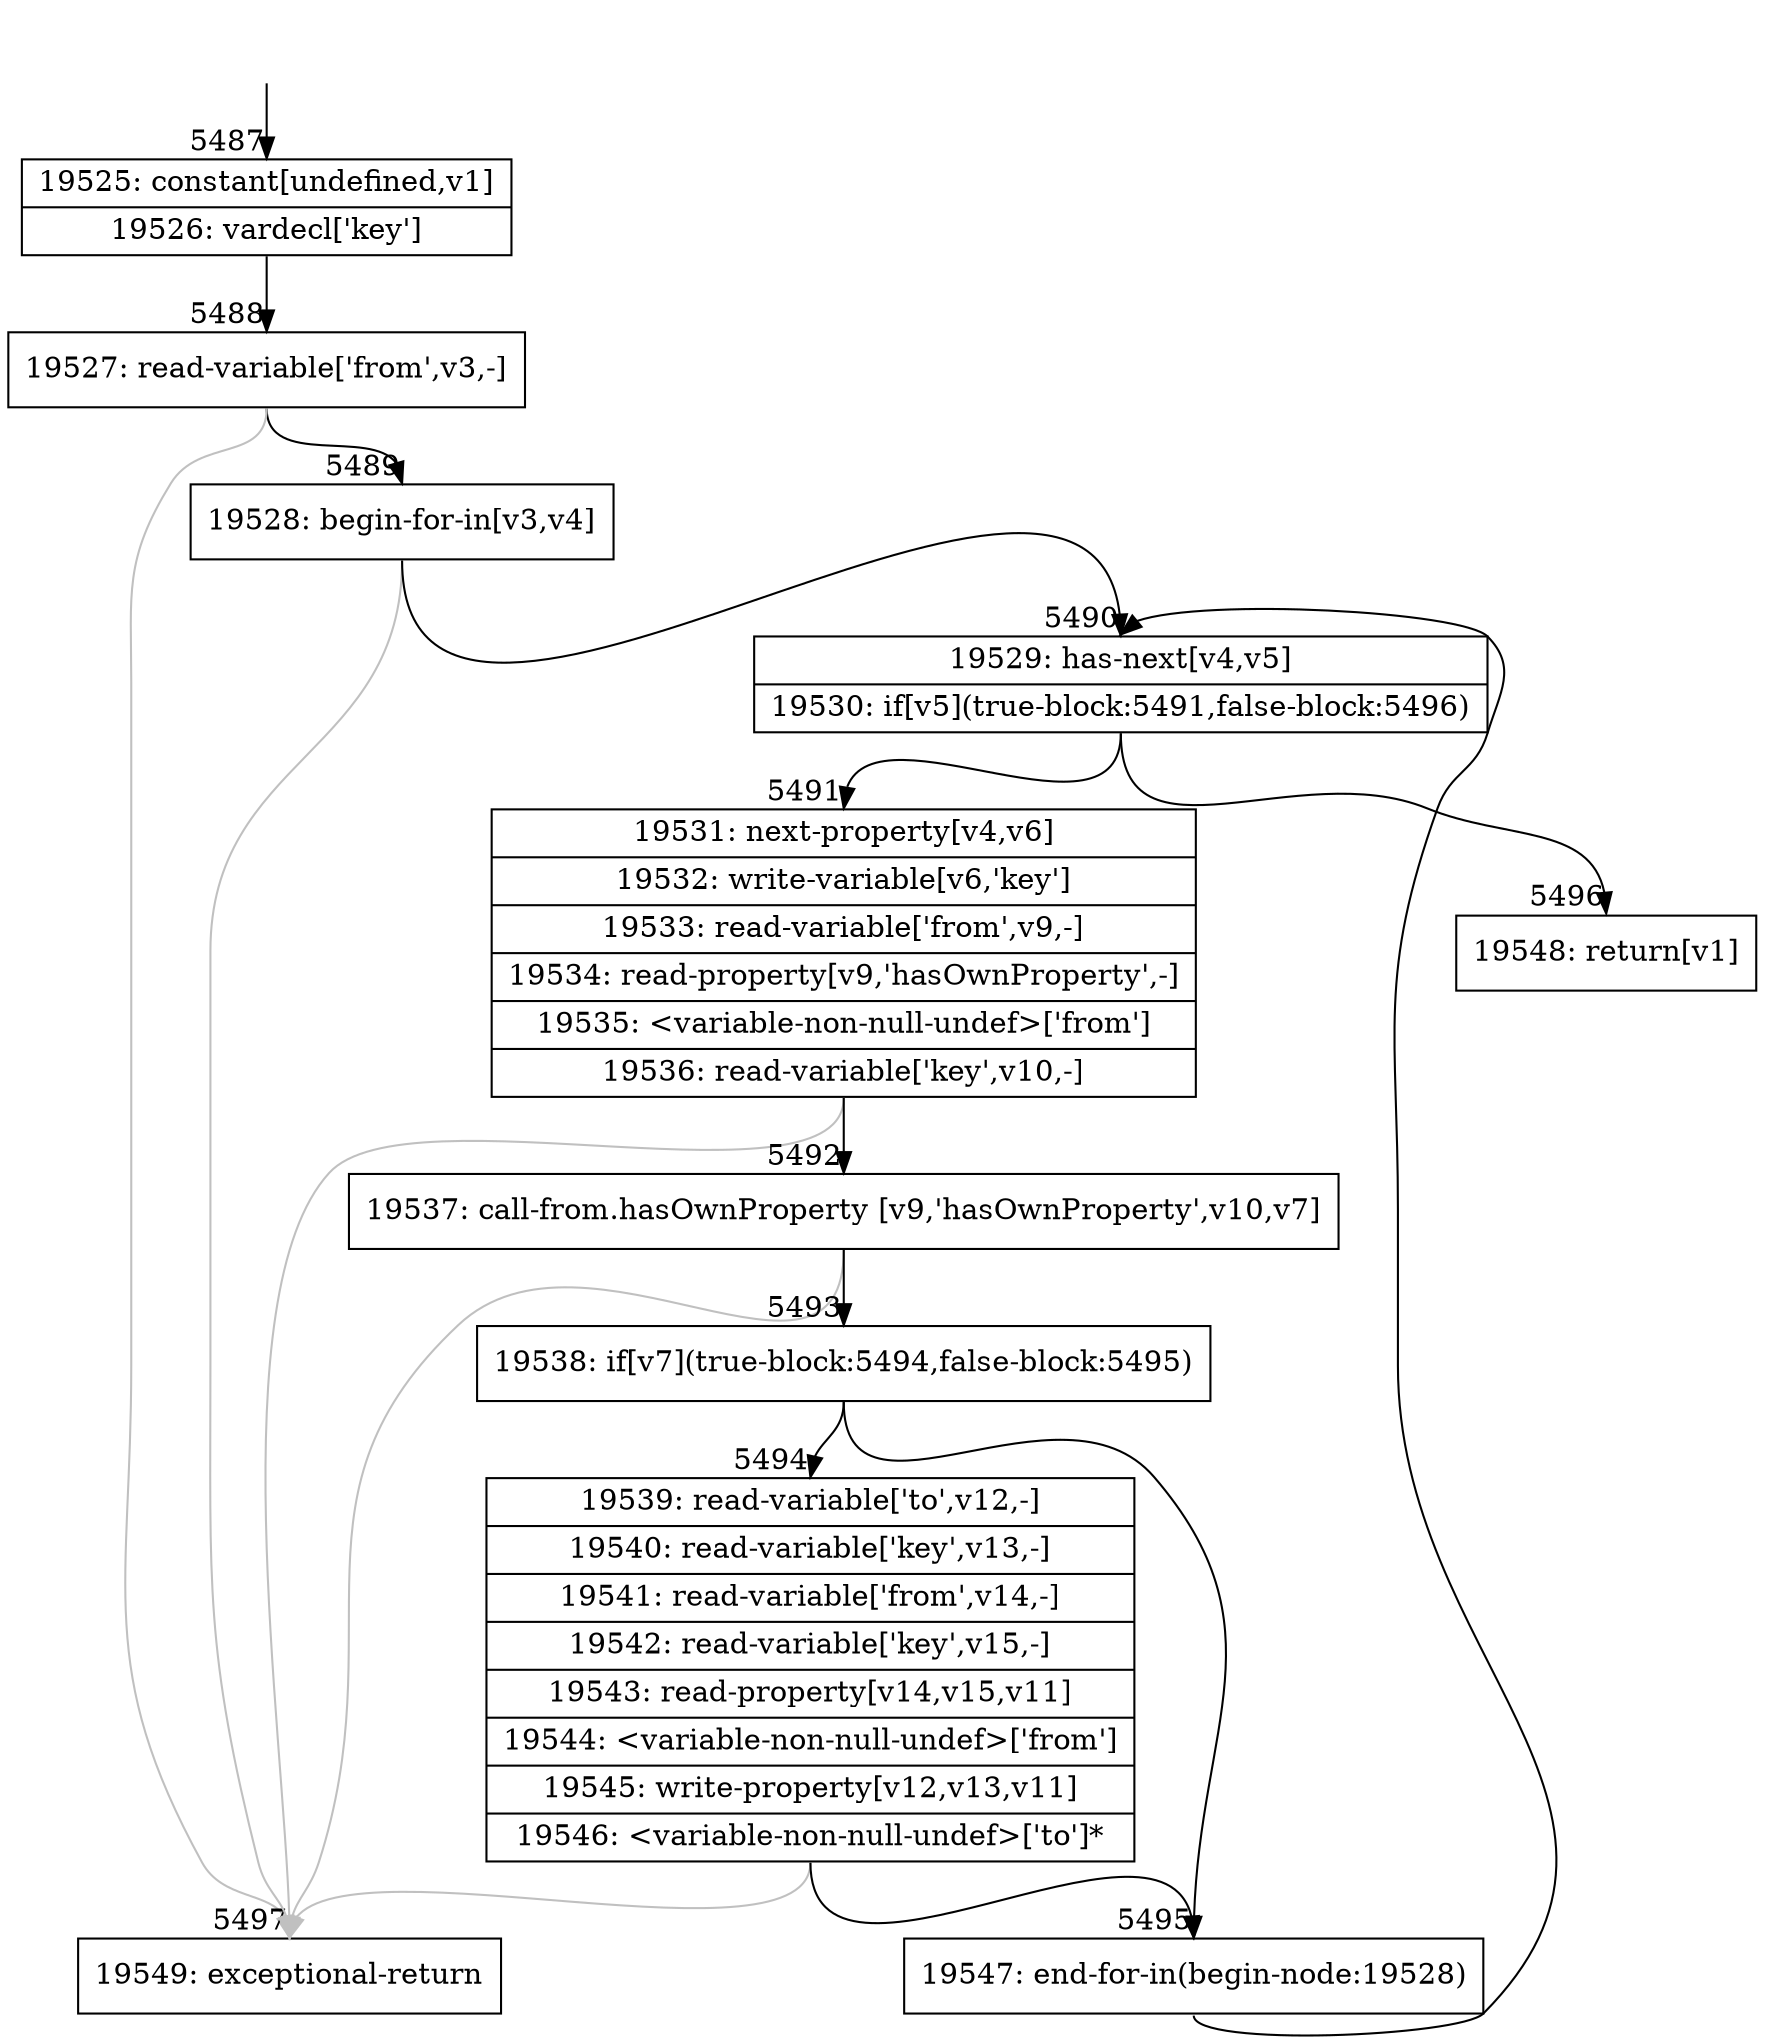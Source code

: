 digraph {
rankdir="TD"
BB_entry441[shape=none,label=""];
BB_entry441 -> BB5487 [tailport=s, headport=n, headlabel="    5487"]
BB5487 [shape=record label="{19525: constant[undefined,v1]|19526: vardecl['key']}" ] 
BB5487 -> BB5488 [tailport=s, headport=n, headlabel="      5488"]
BB5488 [shape=record label="{19527: read-variable['from',v3,-]}" ] 
BB5488 -> BB5489 [tailport=s, headport=n, headlabel="      5489"]
BB5488 -> BB5497 [tailport=s, headport=n, color=gray, headlabel="      5497"]
BB5489 [shape=record label="{19528: begin-for-in[v3,v4]}" ] 
BB5489 -> BB5490 [tailport=s, headport=n, headlabel="      5490"]
BB5489 -> BB5497 [tailport=s, headport=n, color=gray]
BB5490 [shape=record label="{19529: has-next[v4,v5]|19530: if[v5](true-block:5491,false-block:5496)}" ] 
BB5490 -> BB5491 [tailport=s, headport=n, headlabel="      5491"]
BB5490 -> BB5496 [tailport=s, headport=n, headlabel="      5496"]
BB5491 [shape=record label="{19531: next-property[v4,v6]|19532: write-variable[v6,'key']|19533: read-variable['from',v9,-]|19534: read-property[v9,'hasOwnProperty',-]|19535: \<variable-non-null-undef\>['from']|19536: read-variable['key',v10,-]}" ] 
BB5491 -> BB5492 [tailport=s, headport=n, headlabel="      5492"]
BB5491 -> BB5497 [tailport=s, headport=n, color=gray]
BB5492 [shape=record label="{19537: call-from.hasOwnProperty [v9,'hasOwnProperty',v10,v7]}" ] 
BB5492 -> BB5493 [tailport=s, headport=n, headlabel="      5493"]
BB5492 -> BB5497 [tailport=s, headport=n, color=gray]
BB5493 [shape=record label="{19538: if[v7](true-block:5494,false-block:5495)}" ] 
BB5493 -> BB5494 [tailport=s, headport=n, headlabel="      5494"]
BB5493 -> BB5495 [tailport=s, headport=n, headlabel="      5495"]
BB5494 [shape=record label="{19539: read-variable['to',v12,-]|19540: read-variable['key',v13,-]|19541: read-variable['from',v14,-]|19542: read-variable['key',v15,-]|19543: read-property[v14,v15,v11]|19544: \<variable-non-null-undef\>['from']|19545: write-property[v12,v13,v11]|19546: \<variable-non-null-undef\>['to']*}" ] 
BB5494 -> BB5495 [tailport=s, headport=n]
BB5494 -> BB5497 [tailport=s, headport=n, color=gray]
BB5495 [shape=record label="{19547: end-for-in(begin-node:19528)}" ] 
BB5495 -> BB5490 [tailport=s, headport=n]
BB5496 [shape=record label="{19548: return[v1]}" ] 
BB5497 [shape=record label="{19549: exceptional-return}" ] 
//#$~ 9913
}
